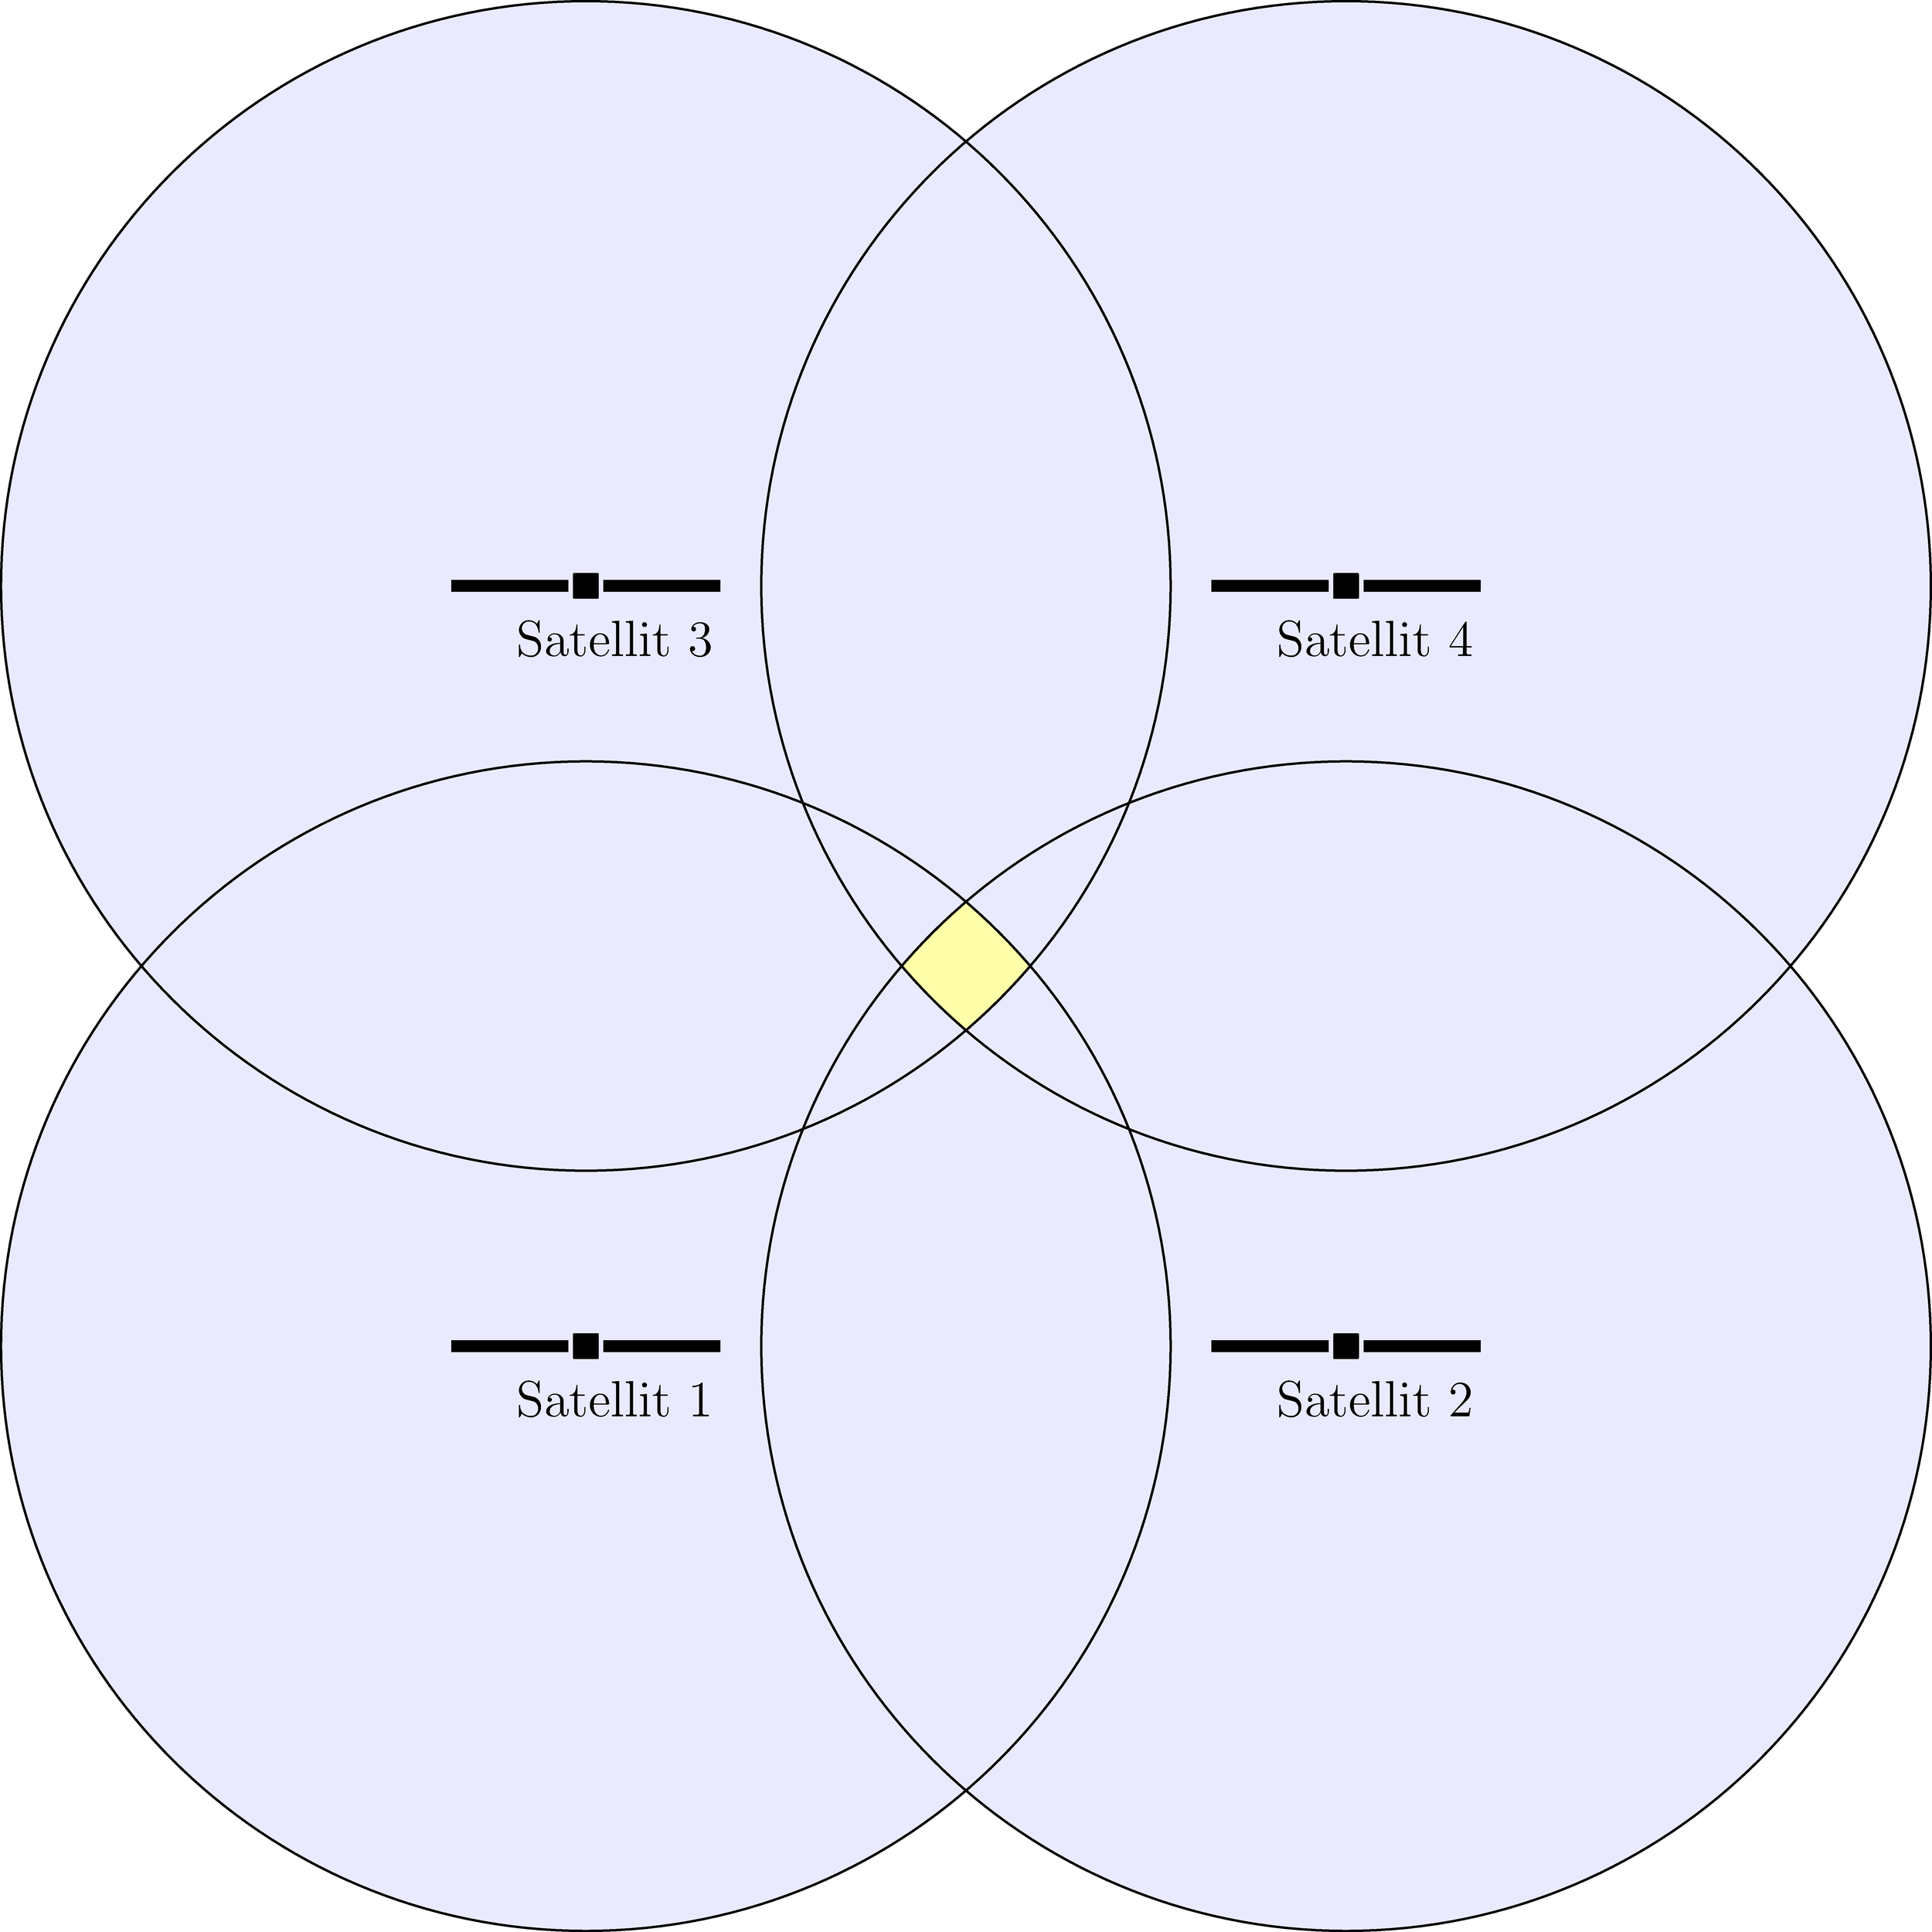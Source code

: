 settings.render = 16;
size(16cm);

pair z1=(0,0);
pair z2=(1.3,0);
pair z3=(0,1.3);
pair z4=(1.3,1.3);
real r=1;
path s1=circle(z1,r);
path s2=circle(z2,r);
path s3=circle(z3,r);
path s4=circle(z4,r);

fill(s1, white+(lightblue*0.2));
fill(shift(0.03,-0.01) * box((0,0), (0.2,0.02)));
fill(shift(-0.23,-0.01) * box((0.2,0.02), (0,0)));
fill(box((-0.02,-0.02),(0.02,0.02)));
draw(box((-0.02,-0.02),(0.02,0.02)), L=Label("Satellit $1$", position=EndPoint, align=(0.5,-1.5)));

fill(s2, white+(lightblue*0.2));
fill( shift(z2) * shift(0.03,-0.01) * box((0,0), (0.2,0.02)));
fill( shift(z2) * shift(-0.23,-0.01) * box((0.2,0.02), (0,0)));
fill( shift(z2) * box((-0.02,-0.02),(0.02,0.02)));
draw(shift(z2) * box((-0.02,-0.02),(0.02,0.02)), L=Label("Satellit $2$", position=EndPoint, align=(0.5,-1.5)));

fill(s3, white+(lightblue*0.2));
fill( shift(z3) * shift(0.03,-0.01) * box((0,0), (0.2,0.02)));
fill( shift(z3) * shift(-0.23,-0.01) * box((0.2,0.02), (0,0)));
fill( shift(z3) * box((-0.02,-0.02),(0.02,0.02)));
draw(shift(z3) * box((-0.02,-0.02),(0.02,0.02)), L=Label("Satellit $3$", position=EndPoint, align=(0.5,-1.5)));

fill(s4, white+(lightblue*0.2));
fill( shift(z4) * shift(0.03,-0.01) * box((0,0), (0.2,0.02)));
fill( shift(z4) * shift(-0.23,-0.01) * box((0.2,0.02), (0,0)));
fill( shift(z4) * box((-0.02,-0.02),(0.02,0.02)));
draw(shift(z4) * box((-0.02,-0.02),(0.02,0.02)), L=Label("Satellit $4$", position=EndPoint, align=(0.5,-1.5)));

picture intersection;
fill(intersection,s1,lightred+lightgreen);
clip(intersection,s2);
clip(intersection,s3);
clip(intersection,s4);
add(intersection);

draw(s1);
draw(s2);
draw(s3);
draw(s4);